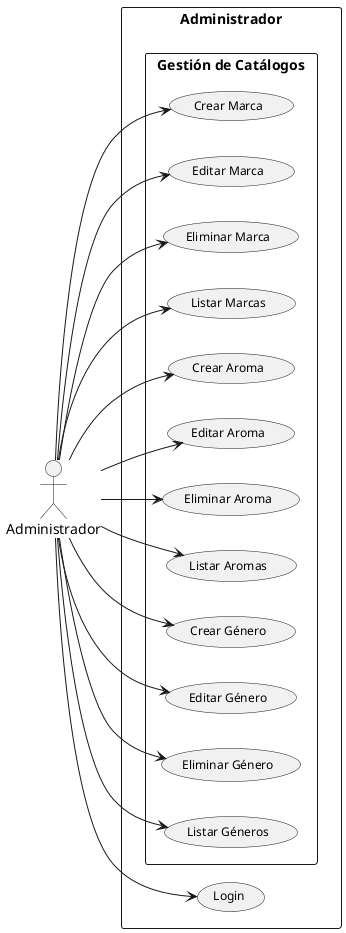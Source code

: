 @startuml Casos de uso Administrador - Gestion de catalogos
left to right direction
skinparam packageStyle rectangle
skinparam usecaseFontSize 12

actor Administrador as Admin

package "Administrador" {

  usecase "Login" as AdminLogin

  package "Gestión de Catálogos" {
    usecase "Crear Marca"    as UC_CreateMarca
    usecase "Editar Marca"   as UC_EditMarca
    usecase "Eliminar Marca" as UC_DeleteMarca
    usecase "Listar Marcas"  as UC_ListMarca

    usecase "Crear Aroma"    as UC_CreateAroma
    usecase "Editar Aroma"   as UC_EditAroma
    usecase "Eliminar Aroma" as UC_DeleteAroma
    usecase "Listar Aromas"  as UC_ListAroma

    usecase "Crear Género"    as UC_CreateGenero
    usecase "Editar Género"   as UC_EditGenero
    usecase "Eliminar Género" as UC_DeleteGenero
    usecase "Listar Géneros"  as UC_ListGenero
  }
}

Admin --> AdminLogin

Admin --> UC_CreateMarca
Admin --> UC_EditMarca
Admin --> UC_DeleteMarca
Admin --> UC_ListMarca

Admin --> UC_CreateAroma
Admin --> UC_EditAroma
Admin --> UC_DeleteAroma
Admin --> UC_ListAroma

Admin --> UC_CreateGenero
Admin --> UC_EditGenero
Admin --> UC_DeleteGenero
Admin --> UC_ListGenero
@enduml

